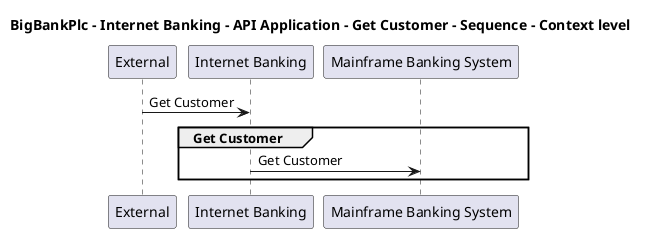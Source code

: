 @startuml

title BigBankPlc - Internet Banking - API Application - Get Customer - Sequence - Context level

participant "External" as C4InterFlow.SoftwareSystems.ExternalSystem
participant "Internet Banking" as BigBankPlc.SoftwareSystems.InternetBanking
participant "Mainframe Banking System" as BigBankPlc.SoftwareSystems.MainframeBankingSystem

C4InterFlow.SoftwareSystems.ExternalSystem -> BigBankPlc.SoftwareSystems.InternetBanking : Get Customer
group Get Customer
BigBankPlc.SoftwareSystems.InternetBanking -> BigBankPlc.SoftwareSystems.MainframeBankingSystem : Get Customer
end


@enduml

